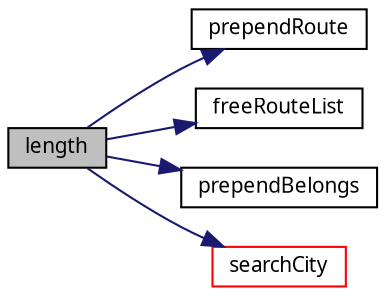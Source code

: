 digraph "length"
{
  edge [fontname="Verdana",fontsize="10",labelfontname="Verdana",labelfontsize="10"];
  node [fontname="Verdana",fontsize="10",shape=record];
  rankdir="LR";
  Node1 [label="length",height=0.2,width=0.4,color="black", fillcolor="grey75", style="filled", fontcolor="black"];
  Node1 -> Node2 [color="midnightblue",fontsize="10",style="solid",fontname="Verdana"];
  Node2 [label="prependRoute",height=0.2,width=0.4,color="black", fillcolor="white", style="filled",URL="$map_8h.html#a2628b3db51f6225b1e21696871676226",tooltip="Try to prepend route linked list. "];
  Node1 -> Node3 [color="midnightblue",fontsize="10",style="solid",fontname="Verdana"];
  Node3 [label="freeRouteList",height=0.2,width=0.4,color="black", fillcolor="white", style="filled",URL="$map_8h.html#a22923b334b86f661740ec4f72d5b532f",tooltip="Free route list. "];
  Node1 -> Node4 [color="midnightblue",fontsize="10",style="solid",fontname="Verdana"];
  Node4 [label="prependBelongs",height=0.2,width=0.4,color="black", fillcolor="white", style="filled",URL="$map_8h.html#afa1307ae4b3fa7438582679b1a559cf1",tooltip="Try to prepend into belongs linked list. "];
  Node1 -> Node5 [color="midnightblue",fontsize="10",style="solid",fontname="Verdana"];
  Node5 [label="searchCity",height=0.2,width=0.4,color="red", fillcolor="white", style="filled",URL="$map_8h.html#a5bd318fc5c429fd07e0c2a047ce8ff11",tooltip="Search and return index of a city in arr. "];
}
